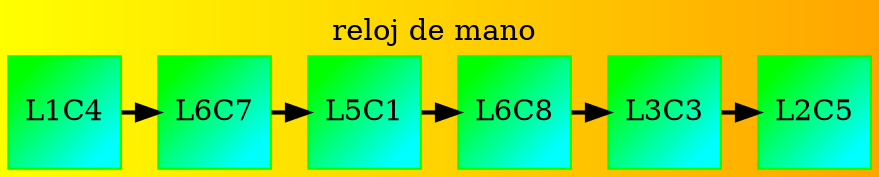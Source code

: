 
        digraph grid{
            layout=dot
            fontcolor="black"
            label=" reloj de mano  "
            labelloc = "t"
            bgcolor="yellow:orange"
            edge [weight=1000 style=bold color=black]
            node[shape=square style="filled"  color="green:cyan" gradientangle="315"]
            

            rank=same{L1C4->L6C7->L5C1->L6C8->L3C3->L2C5}}